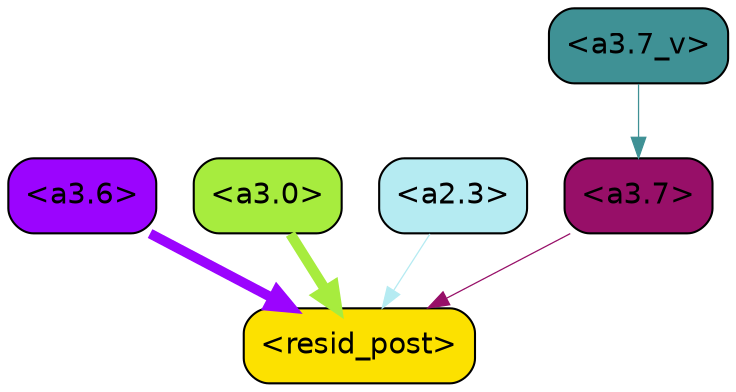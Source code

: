 strict digraph "" {
	graph [bgcolor=transparent,
		layout=dot,
		overlap=false,
		splines=true
	];
	"<a3.7>"	[color=black,
		fillcolor="#970f68",
		fontname=Helvetica,
		shape=box,
		style="filled, rounded"];
	"<resid_post>"	[color=black,
		fillcolor="#fce100",
		fontname=Helvetica,
		shape=box,
		style="filled, rounded"];
	"<a3.7>" -> "<resid_post>"	[color="#970f68",
		penwidth=0.6];
	"<a3.6>"	[color=black,
		fillcolor="#9b04fe",
		fontname=Helvetica,
		shape=box,
		style="filled, rounded"];
	"<a3.6>" -> "<resid_post>"	[color="#9b04fe",
		penwidth=4.749041676521301];
	"<a3.0>"	[color=black,
		fillcolor="#a7ec3e",
		fontname=Helvetica,
		shape=box,
		style="filled, rounded"];
	"<a3.0>" -> "<resid_post>"	[color="#a7ec3e",
		penwidth=5.004215121269226];
	"<a2.3>"	[color=black,
		fillcolor="#b5ebf2",
		fontname=Helvetica,
		shape=box,
		style="filled, rounded"];
	"<a2.3>" -> "<resid_post>"	[color="#b5ebf2",
		penwidth=0.6];
	"<a3.7_v>"	[color=black,
		fillcolor="#3f9195",
		fontname=Helvetica,
		shape=box,
		style="filled, rounded"];
	"<a3.7_v>" -> "<a3.7>"	[color="#3f9195",
		penwidth=0.6];
}
